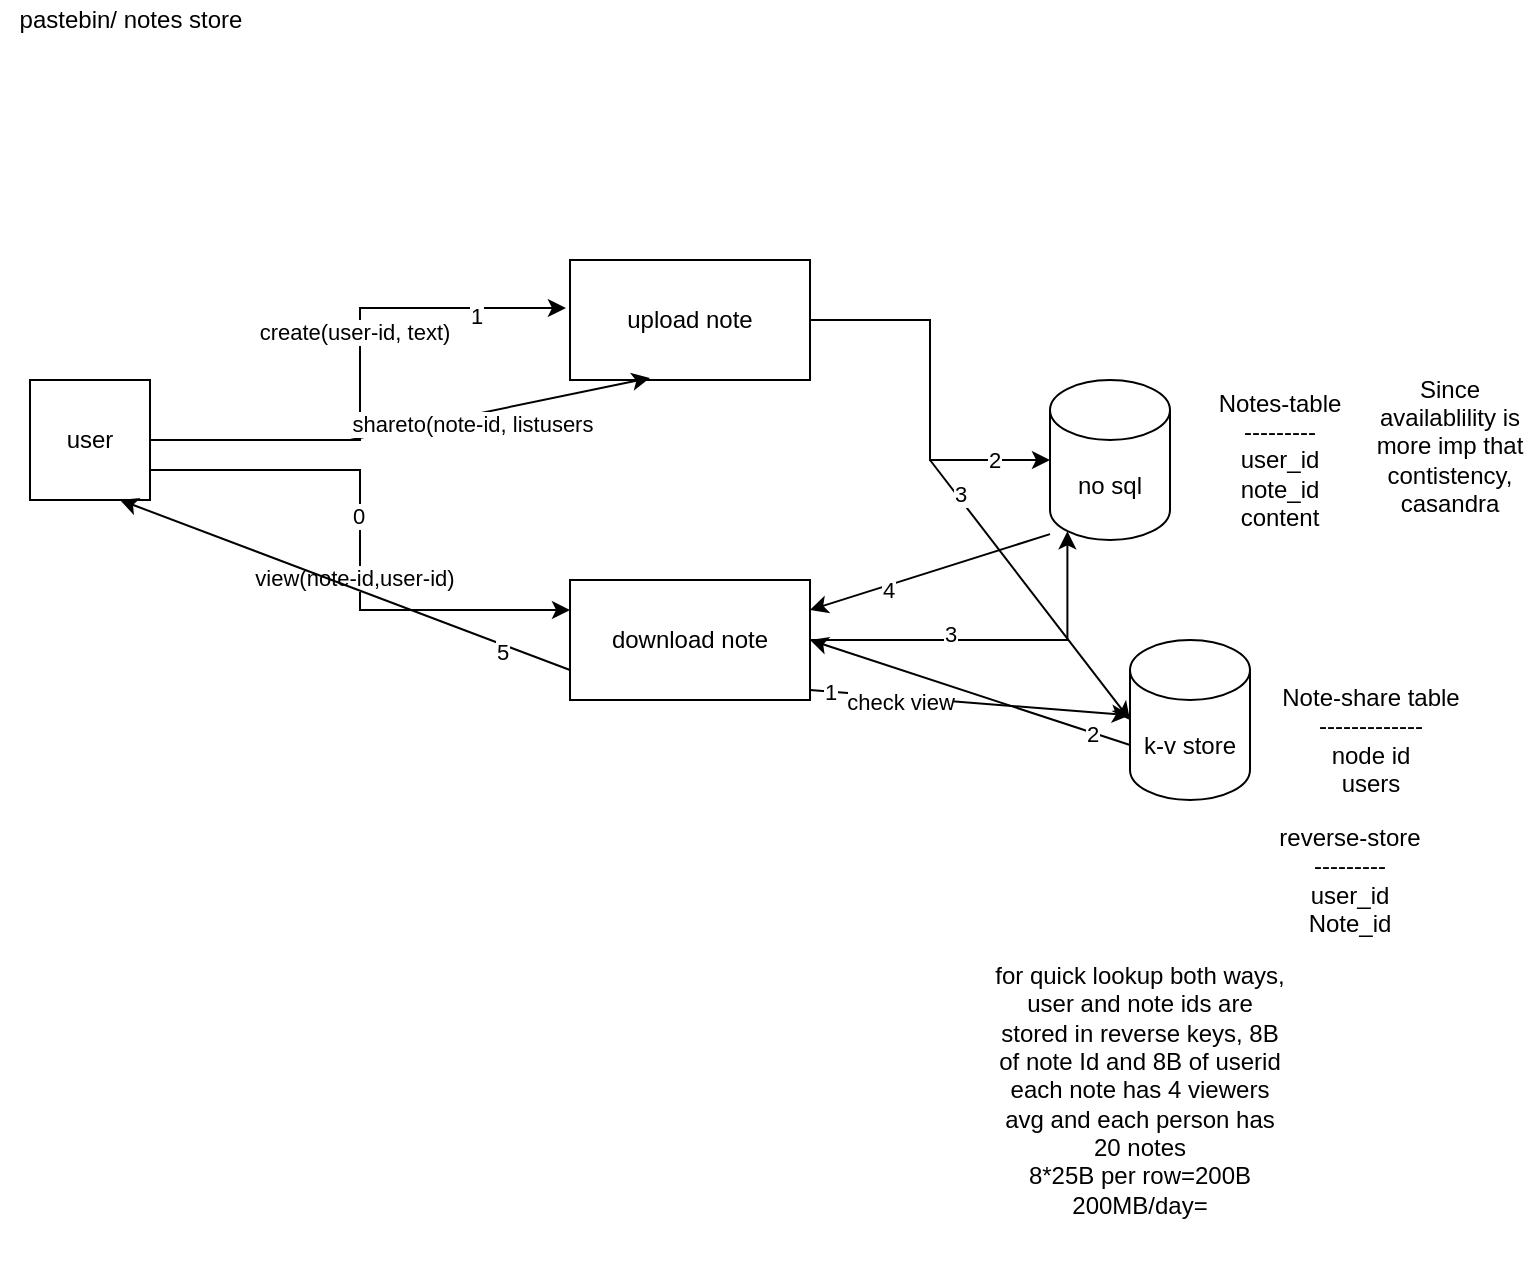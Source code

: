 <mxfile version="14.6.13" type="github">
  <diagram id="OciIh8RDyiTNSbO1kP23" name="Page-1">
    <mxGraphModel dx="1796" dy="614" grid="1" gridSize="10" guides="1" tooltips="1" connect="1" arrows="1" fold="1" page="1" pageScale="1" pageWidth="850" pageHeight="1100" math="0" shadow="0">
      <root>
        <mxCell id="0" />
        <mxCell id="1" parent="0" />
        <mxCell id="_urB2lo7H6_L3gV6wOiC-1" value="pastebin/ notes store" style="text;html=1;align=center;verticalAlign=middle;resizable=0;points=[];autosize=1;strokeColor=none;" vertex="1" parent="1">
          <mxGeometry x="-5" y="20" width="130" height="20" as="geometry" />
        </mxCell>
        <mxCell id="_urB2lo7H6_L3gV6wOiC-27" style="edgeStyle=orthogonalEdgeStyle;rounded=0;orthogonalLoop=1;jettySize=auto;html=1;exitX=1;exitY=0.5;exitDx=0;exitDy=0;entryX=0.145;entryY=1;entryDx=0;entryDy=-4.35;entryPerimeter=0;" edge="1" parent="1" source="_urB2lo7H6_L3gV6wOiC-2" target="_urB2lo7H6_L3gV6wOiC-4">
          <mxGeometry relative="1" as="geometry" />
        </mxCell>
        <mxCell id="_urB2lo7H6_L3gV6wOiC-31" value="3" style="edgeLabel;html=1;align=center;verticalAlign=middle;resizable=0;points=[];" vertex="1" connectable="0" parent="_urB2lo7H6_L3gV6wOiC-27">
          <mxGeometry x="-0.235" y="3" relative="1" as="geometry">
            <mxPoint as="offset" />
          </mxGeometry>
        </mxCell>
        <mxCell id="_urB2lo7H6_L3gV6wOiC-2" value="download note" style="rounded=0;whiteSpace=wrap;html=1;" vertex="1" parent="1">
          <mxGeometry x="280" y="310" width="120" height="60" as="geometry" />
        </mxCell>
        <mxCell id="_urB2lo7H6_L3gV6wOiC-18" style="edgeStyle=orthogonalEdgeStyle;rounded=0;orthogonalLoop=1;jettySize=auto;html=1;exitX=1;exitY=0.5;exitDx=0;exitDy=0;" edge="1" parent="1" source="_urB2lo7H6_L3gV6wOiC-3" target="_urB2lo7H6_L3gV6wOiC-4">
          <mxGeometry relative="1" as="geometry">
            <Array as="points">
              <mxPoint x="460" y="180" />
              <mxPoint x="460" y="250" />
            </Array>
          </mxGeometry>
        </mxCell>
        <mxCell id="_urB2lo7H6_L3gV6wOiC-38" value="2" style="edgeLabel;html=1;align=center;verticalAlign=middle;resizable=0;points=[];" vertex="1" connectable="0" parent="_urB2lo7H6_L3gV6wOiC-18">
          <mxGeometry x="0.705" relative="1" as="geometry">
            <mxPoint as="offset" />
          </mxGeometry>
        </mxCell>
        <mxCell id="_urB2lo7H6_L3gV6wOiC-3" value="upload note" style="rounded=0;whiteSpace=wrap;html=1;" vertex="1" parent="1">
          <mxGeometry x="280" y="150" width="120" height="60" as="geometry" />
        </mxCell>
        <mxCell id="_urB2lo7H6_L3gV6wOiC-4" value="no sql" style="shape=cylinder3;whiteSpace=wrap;html=1;boundedLbl=1;backgroundOutline=1;size=15;" vertex="1" parent="1">
          <mxGeometry x="520" y="210" width="60" height="80" as="geometry" />
        </mxCell>
        <mxCell id="_urB2lo7H6_L3gV6wOiC-6" value="Notes-table&lt;br&gt;---------&lt;br&gt;user_id&lt;br&gt;note_id&lt;br&gt;content" style="text;html=1;strokeColor=none;fillColor=none;align=center;verticalAlign=middle;whiteSpace=wrap;rounded=0;" vertex="1" parent="1">
          <mxGeometry x="590" y="205" width="90" height="90" as="geometry" />
        </mxCell>
        <mxCell id="_urB2lo7H6_L3gV6wOiC-7" value="Note-share table&lt;br&gt;-------------&lt;br&gt;node id&lt;br&gt;users" style="text;html=1;align=center;verticalAlign=middle;resizable=0;points=[];autosize=1;strokeColor=none;" vertex="1" parent="1">
          <mxGeometry x="630" y="360" width="100" height="60" as="geometry" />
        </mxCell>
        <mxCell id="_urB2lo7H6_L3gV6wOiC-8" value="k-v store" style="shape=cylinder3;whiteSpace=wrap;html=1;boundedLbl=1;backgroundOutline=1;size=15;" vertex="1" parent="1">
          <mxGeometry x="560" y="340" width="60" height="80" as="geometry" />
        </mxCell>
        <mxCell id="_urB2lo7H6_L3gV6wOiC-10" value="Since availablility is more imp that contistency, casandra" style="text;html=1;strokeColor=none;fillColor=none;align=center;verticalAlign=middle;whiteSpace=wrap;rounded=0;" vertex="1" parent="1">
          <mxGeometry x="680" y="205" width="80" height="75" as="geometry" />
        </mxCell>
        <mxCell id="_urB2lo7H6_L3gV6wOiC-12" value="reverse-store&lt;br&gt;---------&lt;br&gt;user_id&lt;br&gt;Note_id" style="text;html=1;strokeColor=none;fillColor=none;align=center;verticalAlign=middle;whiteSpace=wrap;rounded=0;" vertex="1" parent="1">
          <mxGeometry x="620" y="430" width="100" height="60" as="geometry" />
        </mxCell>
        <mxCell id="_urB2lo7H6_L3gV6wOiC-13" value="for quick lookup both ways, user and note ids are stored in reverse keys, 8B of note Id and 8B of userid&lt;br&gt;each note has 4 viewers avg and each person has 20 notes&lt;br&gt;8*25B per row=200B&lt;br&gt;200MB/day=" style="text;html=1;strokeColor=none;fillColor=none;align=center;verticalAlign=middle;whiteSpace=wrap;rounded=0;" vertex="1" parent="1">
          <mxGeometry x="490" y="480" width="150" height="170" as="geometry" />
        </mxCell>
        <mxCell id="_urB2lo7H6_L3gV6wOiC-15" style="edgeStyle=orthogonalEdgeStyle;rounded=0;orthogonalLoop=1;jettySize=auto;html=1;exitX=1;exitY=0.5;exitDx=0;exitDy=0;entryX=-0.017;entryY=0.4;entryDx=0;entryDy=0;entryPerimeter=0;" edge="1" parent="1" source="_urB2lo7H6_L3gV6wOiC-14" target="_urB2lo7H6_L3gV6wOiC-3">
          <mxGeometry relative="1" as="geometry" />
        </mxCell>
        <mxCell id="_urB2lo7H6_L3gV6wOiC-16" value="create(user-id, text)" style="edgeLabel;html=1;align=center;verticalAlign=middle;resizable=0;points=[];" vertex="1" connectable="0" parent="_urB2lo7H6_L3gV6wOiC-15">
          <mxGeometry x="0.161" y="3" relative="1" as="geometry">
            <mxPoint as="offset" />
          </mxGeometry>
        </mxCell>
        <mxCell id="_urB2lo7H6_L3gV6wOiC-36" value="1" style="edgeLabel;html=1;align=center;verticalAlign=middle;resizable=0;points=[];" vertex="1" connectable="0" parent="_urB2lo7H6_L3gV6wOiC-15">
          <mxGeometry x="0.672" y="-4" relative="1" as="geometry">
            <mxPoint as="offset" />
          </mxGeometry>
        </mxCell>
        <mxCell id="_urB2lo7H6_L3gV6wOiC-23" style="edgeStyle=orthogonalEdgeStyle;rounded=0;orthogonalLoop=1;jettySize=auto;html=1;exitX=1;exitY=0.75;exitDx=0;exitDy=0;entryX=0;entryY=0.25;entryDx=0;entryDy=0;" edge="1" parent="1" source="_urB2lo7H6_L3gV6wOiC-14" target="_urB2lo7H6_L3gV6wOiC-2">
          <mxGeometry relative="1" as="geometry" />
        </mxCell>
        <mxCell id="_urB2lo7H6_L3gV6wOiC-24" value="view(note-id,user-id)" style="edgeLabel;html=1;align=center;verticalAlign=middle;resizable=0;points=[];" vertex="1" connectable="0" parent="_urB2lo7H6_L3gV6wOiC-23">
          <mxGeometry x="0.136" y="-3" relative="1" as="geometry">
            <mxPoint as="offset" />
          </mxGeometry>
        </mxCell>
        <mxCell id="_urB2lo7H6_L3gV6wOiC-33" value="0" style="edgeLabel;html=1;align=center;verticalAlign=middle;resizable=0;points=[];" vertex="1" connectable="0" parent="_urB2lo7H6_L3gV6wOiC-23">
          <mxGeometry x="-0.086" y="-1" relative="1" as="geometry">
            <mxPoint as="offset" />
          </mxGeometry>
        </mxCell>
        <mxCell id="_urB2lo7H6_L3gV6wOiC-14" value="user" style="rounded=0;whiteSpace=wrap;html=1;" vertex="1" parent="1">
          <mxGeometry x="10" y="210" width="60" height="60" as="geometry" />
        </mxCell>
        <mxCell id="_urB2lo7H6_L3gV6wOiC-19" value="" style="endArrow=classic;html=1;entryX=0;entryY=0.5;entryDx=0;entryDy=0;entryPerimeter=0;" edge="1" parent="1" target="_urB2lo7H6_L3gV6wOiC-8">
          <mxGeometry width="50" height="50" relative="1" as="geometry">
            <mxPoint x="460" y="250" as="sourcePoint" />
            <mxPoint x="510" y="330" as="targetPoint" />
          </mxGeometry>
        </mxCell>
        <mxCell id="_urB2lo7H6_L3gV6wOiC-39" value="3" style="edgeLabel;html=1;align=center;verticalAlign=middle;resizable=0;points=[];" vertex="1" connectable="0" parent="_urB2lo7H6_L3gV6wOiC-19">
          <mxGeometry x="-0.724" y="2" relative="1" as="geometry">
            <mxPoint x="-1" as="offset" />
          </mxGeometry>
        </mxCell>
        <mxCell id="_urB2lo7H6_L3gV6wOiC-20" value="" style="endArrow=classic;html=1;entryX=0.333;entryY=0.983;entryDx=0;entryDy=0;entryPerimeter=0;" edge="1" parent="1" target="_urB2lo7H6_L3gV6wOiC-3">
          <mxGeometry width="50" height="50" relative="1" as="geometry">
            <mxPoint x="170" y="240" as="sourcePoint" />
            <mxPoint x="220" y="190" as="targetPoint" />
          </mxGeometry>
        </mxCell>
        <mxCell id="_urB2lo7H6_L3gV6wOiC-21" value="shareto(note-id, listusers" style="edgeLabel;html=1;align=center;verticalAlign=middle;resizable=0;points=[];" vertex="1" connectable="0" parent="_urB2lo7H6_L3gV6wOiC-20">
          <mxGeometry x="-0.199" y="-5" relative="1" as="geometry">
            <mxPoint y="-1" as="offset" />
          </mxGeometry>
        </mxCell>
        <mxCell id="_urB2lo7H6_L3gV6wOiC-22" value="" style="endArrow=classic;html=1;" edge="1" parent="1" target="_urB2lo7H6_L3gV6wOiC-8">
          <mxGeometry width="50" height="50" relative="1" as="geometry">
            <mxPoint x="400" y="365" as="sourcePoint" />
            <mxPoint x="450" y="315" as="targetPoint" />
          </mxGeometry>
        </mxCell>
        <mxCell id="_urB2lo7H6_L3gV6wOiC-25" value="check view" style="edgeLabel;html=1;align=center;verticalAlign=middle;resizable=0;points=[];" vertex="1" connectable="0" parent="_urB2lo7H6_L3gV6wOiC-22">
          <mxGeometry x="-0.435" y="-2" relative="1" as="geometry">
            <mxPoint as="offset" />
          </mxGeometry>
        </mxCell>
        <mxCell id="_urB2lo7H6_L3gV6wOiC-29" value="1" style="edgeLabel;html=1;align=center;verticalAlign=middle;resizable=0;points=[];" vertex="1" connectable="0" parent="_urB2lo7H6_L3gV6wOiC-22">
          <mxGeometry x="-0.875" relative="1" as="geometry">
            <mxPoint as="offset" />
          </mxGeometry>
        </mxCell>
        <mxCell id="_urB2lo7H6_L3gV6wOiC-26" value="" style="endArrow=classic;html=1;exitX=0;exitY=0;exitDx=0;exitDy=52.5;exitPerimeter=0;entryX=1;entryY=0.5;entryDx=0;entryDy=0;" edge="1" parent="1" source="_urB2lo7H6_L3gV6wOiC-8" target="_urB2lo7H6_L3gV6wOiC-2">
          <mxGeometry width="50" height="50" relative="1" as="geometry">
            <mxPoint x="400" y="360" as="sourcePoint" />
            <mxPoint x="450" y="310" as="targetPoint" />
          </mxGeometry>
        </mxCell>
        <mxCell id="_urB2lo7H6_L3gV6wOiC-30" value="2" style="edgeLabel;html=1;align=center;verticalAlign=middle;resizable=0;points=[];" vertex="1" connectable="0" parent="_urB2lo7H6_L3gV6wOiC-26">
          <mxGeometry x="-0.765" y="1" relative="1" as="geometry">
            <mxPoint as="offset" />
          </mxGeometry>
        </mxCell>
        <mxCell id="_urB2lo7H6_L3gV6wOiC-28" value="" style="endArrow=classic;html=1;exitX=0;exitY=0.963;exitDx=0;exitDy=0;exitPerimeter=0;entryX=1;entryY=0.25;entryDx=0;entryDy=0;" edge="1" parent="1" source="_urB2lo7H6_L3gV6wOiC-4" target="_urB2lo7H6_L3gV6wOiC-2">
          <mxGeometry width="50" height="50" relative="1" as="geometry">
            <mxPoint x="400" y="360" as="sourcePoint" />
            <mxPoint x="450" y="310" as="targetPoint" />
          </mxGeometry>
        </mxCell>
        <mxCell id="_urB2lo7H6_L3gV6wOiC-32" value="4" style="edgeLabel;html=1;align=center;verticalAlign=middle;resizable=0;points=[];" vertex="1" connectable="0" parent="_urB2lo7H6_L3gV6wOiC-28">
          <mxGeometry x="0.341" y="2" relative="1" as="geometry">
            <mxPoint x="-1" as="offset" />
          </mxGeometry>
        </mxCell>
        <mxCell id="_urB2lo7H6_L3gV6wOiC-34" value="" style="endArrow=classic;html=1;exitX=0;exitY=0.75;exitDx=0;exitDy=0;entryX=0.75;entryY=1;entryDx=0;entryDy=0;" edge="1" parent="1" source="_urB2lo7H6_L3gV6wOiC-2" target="_urB2lo7H6_L3gV6wOiC-14">
          <mxGeometry width="50" height="50" relative="1" as="geometry">
            <mxPoint x="270" y="360" as="sourcePoint" />
            <mxPoint x="160" y="360" as="targetPoint" />
          </mxGeometry>
        </mxCell>
        <mxCell id="_urB2lo7H6_L3gV6wOiC-35" value="5" style="edgeLabel;html=1;align=center;verticalAlign=middle;resizable=0;points=[];" vertex="1" connectable="0" parent="_urB2lo7H6_L3gV6wOiC-34">
          <mxGeometry x="-0.706" y="3" relative="1" as="geometry">
            <mxPoint as="offset" />
          </mxGeometry>
        </mxCell>
      </root>
    </mxGraphModel>
  </diagram>
</mxfile>
